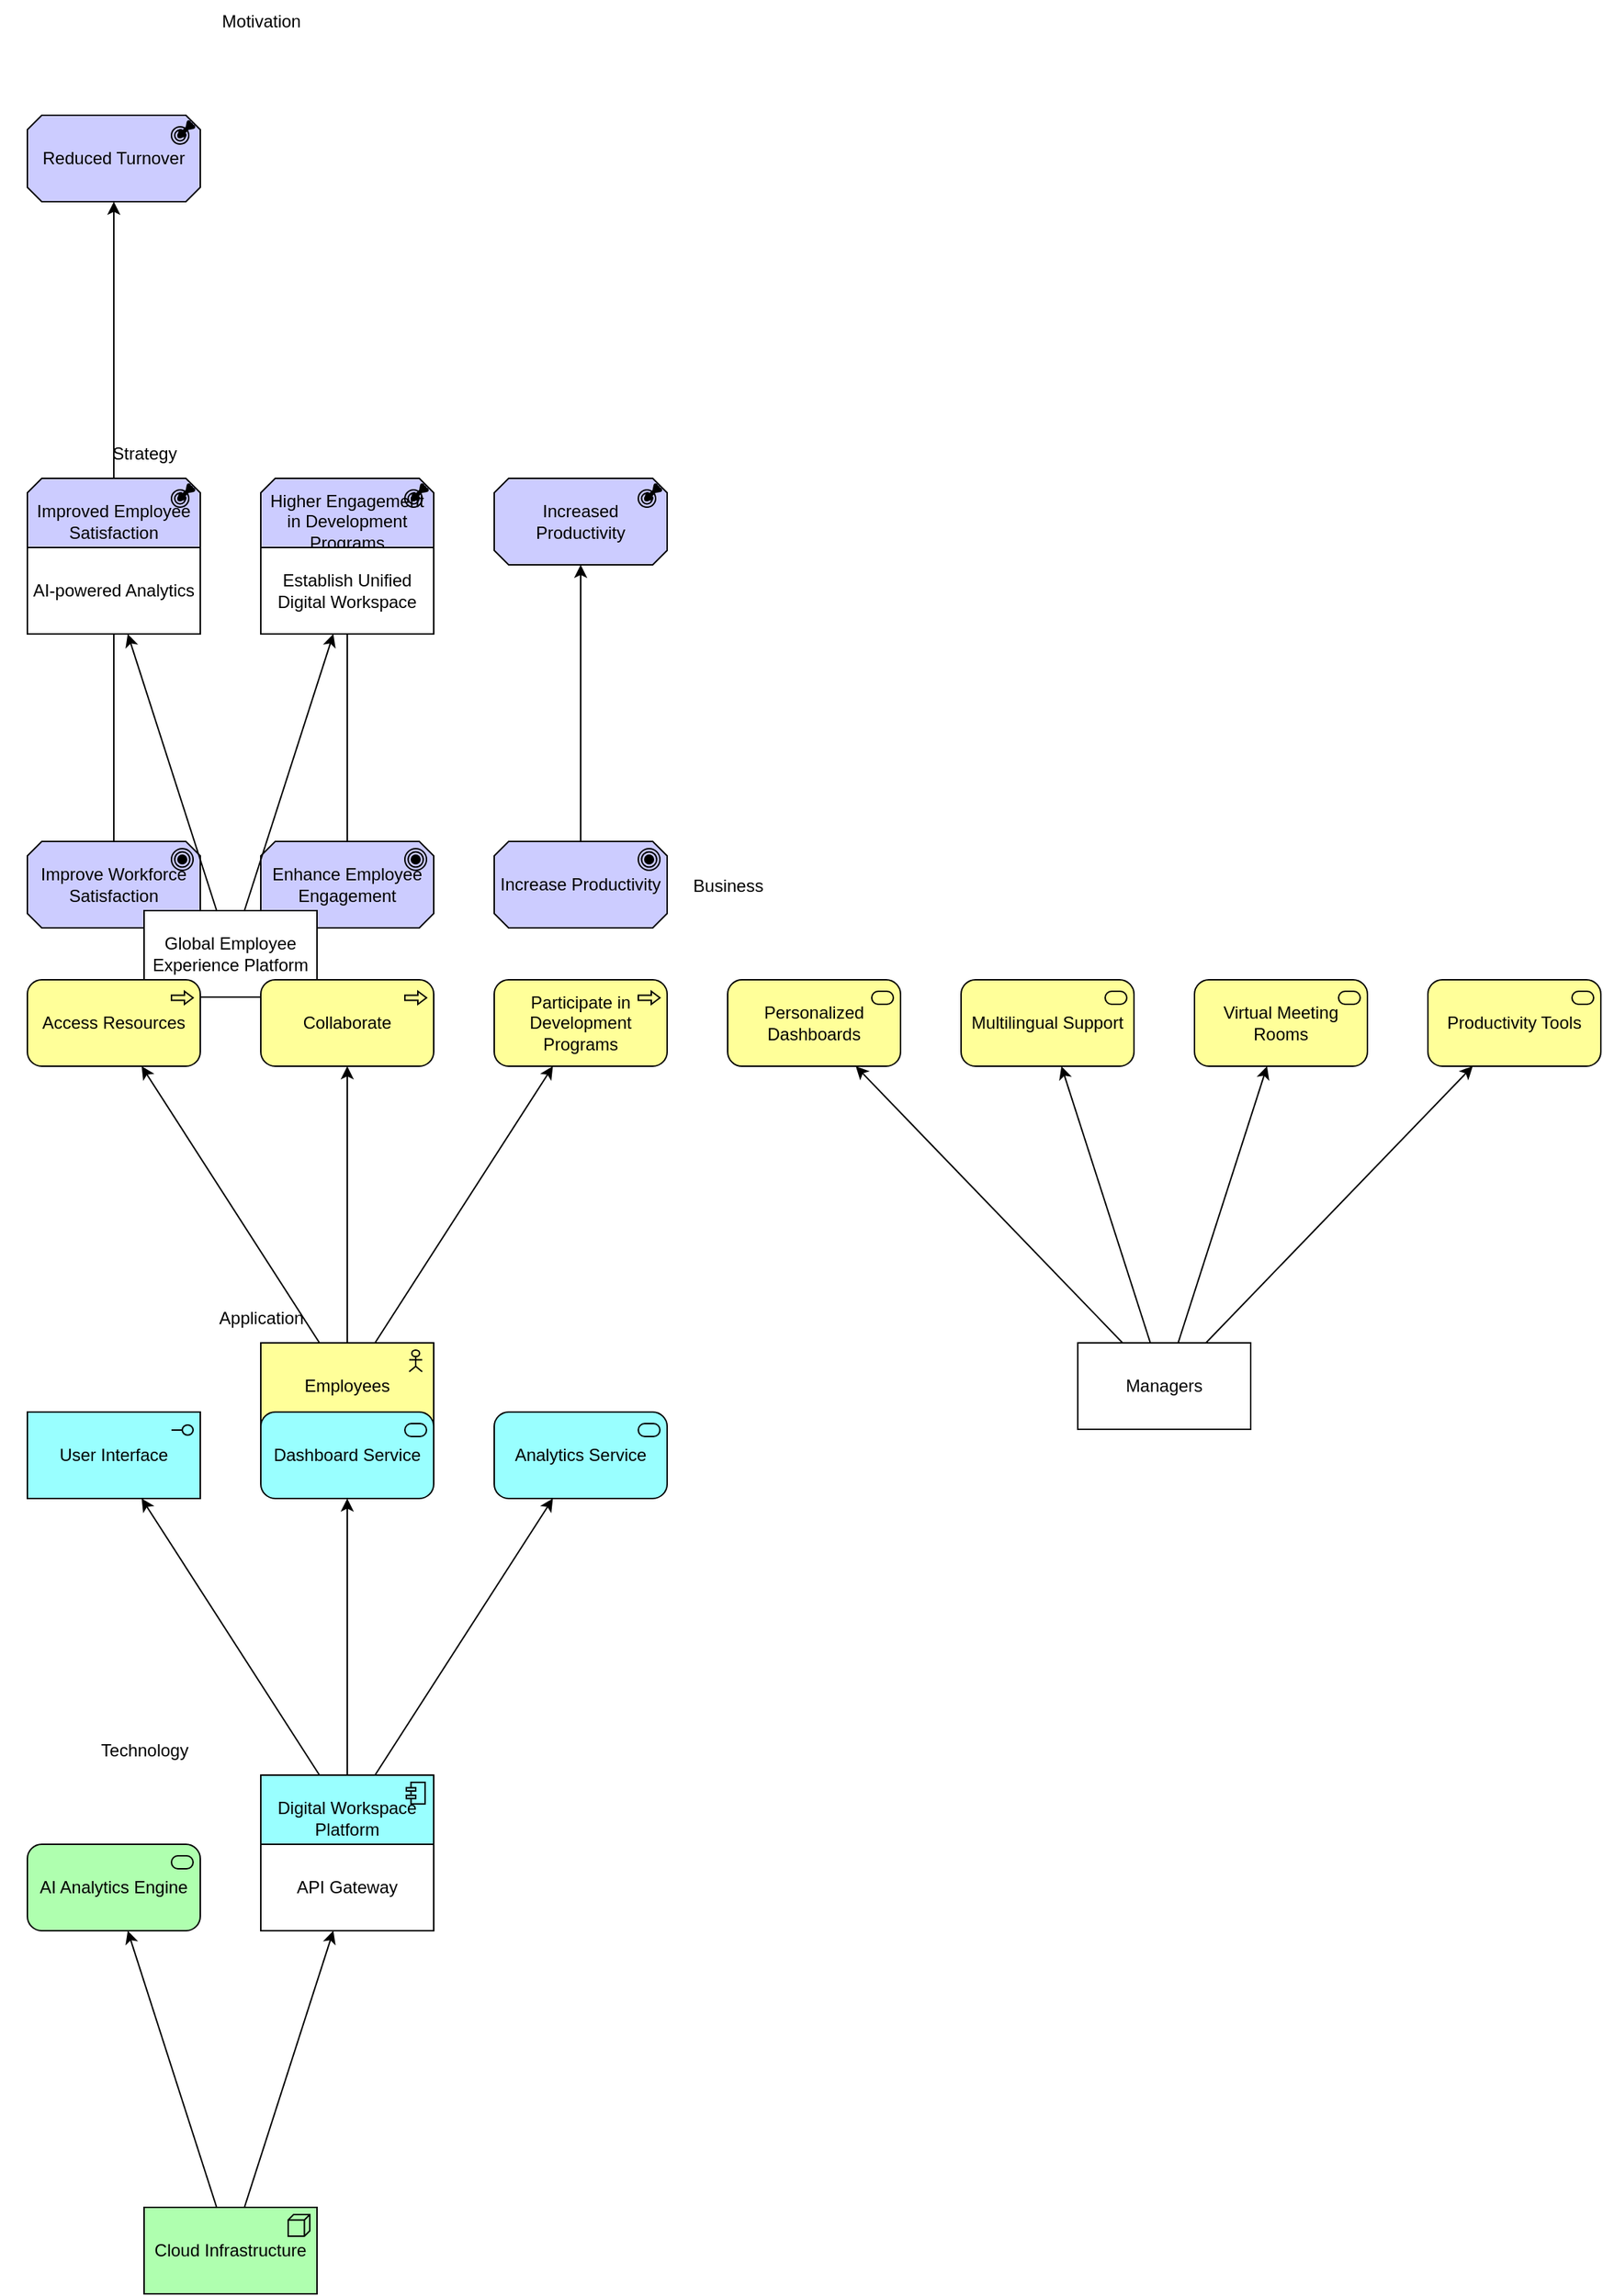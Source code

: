 <?xml version='1.0' encoding='UTF-8'?>
<mxfile version="1.0" encoding="UTF-8"><diagram name="ArchiMate Model" id="archimate_diagram"><mxGraphModel dx="1050" dy="522" grid="1" gridSize="10"><root><mxCell id="0" /><mxCell id="1" parent="0" /><mxCell id="label_Motivation" value="Motivation" style="text;html=1;align=center;verticalAlign=middle;resizable=0;points=[];" vertex="1" parent="1"><mxGeometry x="189.0" y="38.0" width="200" height="30" as="geometry" /></mxCell><mxCell id="elem_m1" value="Improve Workforce Satisfaction" style="html=1;outlineConnect=0;whiteSpace=wrap;fillColor=#CCCCFF;shape=mxgraph.archimate3.application;appType=goal;archiType=oct;" vertex="1" parent="1"><mxGeometry x="127.0" y="622.0" width="120" height="60" as="geometry" /></mxCell><mxCell id="elem_m2" value="Enhance Employee Engagement" style="html=1;outlineConnect=0;whiteSpace=wrap;fillColor=#CCCCFF;shape=mxgraph.archimate3.application;appType=goal;archiType=oct;" vertex="1" parent="1"><mxGeometry x="289.0" y="622.0" width="120" height="60" as="geometry" /></mxCell><mxCell id="elem_m3" value="Increase Productivity" style="html=1;outlineConnect=0;whiteSpace=wrap;fillColor=#CCCCFF;shape=mxgraph.archimate3.application;appType=goal;archiType=oct;" vertex="1" parent="1"><mxGeometry x="451.0" y="622.0" width="120" height="60" as="geometry" /></mxCell><mxCell id="elem_m4" value="Reduced Turnover" style="html=1;outlineConnect=0;whiteSpace=wrap;fillColor=#CCCCFF;shape=mxgraph.archimate3.application;appType=outcome;archiType=oct;" vertex="1" parent="1"><mxGeometry x="127.0" y="118.0" width="120" height="60" as="geometry" /></mxCell><mxCell id="elem_m5" value="Higher Engagement in Development Programs" style="html=1;outlineConnect=0;whiteSpace=wrap;fillColor=#CCCCFF;shape=mxgraph.archimate3.application;appType=outcome;archiType=oct;" vertex="1" parent="1"><mxGeometry x="289.0" y="370.0" width="120" height="60" as="geometry" /></mxCell><mxCell id="elem_m6" value="Improved Employee Satisfaction" style="html=1;outlineConnect=0;whiteSpace=wrap;fillColor=#CCCCFF;shape=mxgraph.archimate3.application;appType=outcome;archiType=oct;" vertex="1" parent="1"><mxGeometry x="127.0" y="370.0" width="120" height="60" as="geometry" /></mxCell><mxCell id="elem_m7" value="Increased Productivity" style="html=1;outlineConnect=0;whiteSpace=wrap;fillColor=#CCCCFF;shape=mxgraph.archimate3.application;appType=outcome;archiType=oct;" vertex="1" parent="1"><mxGeometry x="451.0" y="370.0" width="120" height="60" as="geometry" /></mxCell><mxCell id="conn_elem_m1_elem_m6" style="html=1;shape=mxgraph.archimate3.relationship;archiType=influence;" edge="1" source="elem_m1" target="elem_m6" parent="1"><mxGeometry relative="1" as="geometry" /></mxCell><mxCell id="conn_elem_m2_elem_m5" style="html=1;shape=mxgraph.archimate3.relationship;archiType=influence;" edge="1" source="elem_m2" target="elem_m5" parent="1"><mxGeometry relative="1" as="geometry" /></mxCell><mxCell id="conn_elem_m3_elem_m7" style="html=1;shape=mxgraph.archimate3.relationship;archiType=influence;" edge="1" source="elem_m3" target="elem_m7" parent="1"><mxGeometry relative="1" as="geometry" /></mxCell><mxCell id="conn_elem_m6_elem_m4" style="html=1;shape=mxgraph.archimate3.relationship;archiType=influence;" edge="1" source="elem_m6" target="elem_m4" parent="1"><mxGeometry relative="1" as="geometry" /></mxCell><mxCell id="label_Strategy" value="Strategy" style="text;html=1;align=center;verticalAlign=middle;resizable=0;points=[];" vertex="1" parent="1"><mxGeometry x="108.0" y="338.0" width="200" height="30" as="geometry" /></mxCell><mxCell id="elem_s1" value="Global Employee Experience Platform" style="html=1;outlineConnect=0;whiteSpace=wrap;fillColor=#FFFFFF;shape=mxgraph.archimate3.rectangle;" vertex="1" parent="1"><mxGeometry x="208.0" y="670.0" width="120" height="60" as="geometry" /></mxCell><mxCell id="elem_s2" value="AI-powered Analytics" style="html=1;outlineConnect=0;whiteSpace=wrap;fillColor=#FFFFFF;shape=mxgraph.archimate3.rectangle;" vertex="1" parent="1"><mxGeometry x="127.0" y="418.0" width="120" height="60" as="geometry" /></mxCell><mxCell id="elem_s3" value="Establish Unified Digital Workspace" style="html=1;outlineConnect=0;whiteSpace=wrap;fillColor=#FFFFFF;shape=mxgraph.archimate3.rectangle;" vertex="1" parent="1"><mxGeometry x="289.0" y="418.0" width="120" height="60" as="geometry" /></mxCell><mxCell id="conn_elem_s1_elem_s3" style="html=1;shape=mxgraph.archimate3.relationship;archiType=assignment;" edge="1" source="elem_s1" target="elem_s3" parent="1"><mxGeometry relative="1" as="geometry" /></mxCell><mxCell id="conn_elem_s1_elem_s2" style="html=1;shape=mxgraph.archimate3.relationship;archiType=association;" edge="1" source="elem_s1" target="elem_s2" parent="1"><mxGeometry relative="1" as="geometry" /></mxCell><mxCell id="label_Business" value="Business" style="text;html=1;align=center;verticalAlign=middle;resizable=0;points=[];" vertex="1" parent="1"><mxGeometry x="513.0" y="638.0" width="200" height="30" as="geometry" /></mxCell><mxCell id="elem_b1" value="Employees" style="html=1;outlineConnect=0;whiteSpace=wrap;fillColor=#ffff99;shape=mxgraph.archimate3.application;appType=actor;archiType=square;" vertex="1" parent="1"><mxGeometry x="289.0" y="970.0" width="120" height="60" as="geometry" /></mxCell><mxCell id="elem_b2" value="Managers" style="html=1;outlineConnect=0;whiteSpace=wrap;fillColor=#FFFFFF;shape=mxgraph.archimate3.rectangle;" vertex="1" parent="1"><mxGeometry x="856.0" y="970.0" width="120" height="60" as="geometry" /></mxCell><mxCell id="elem_b3" value="Access Resources" style="html=1;outlineConnect=0;whiteSpace=wrap;fillColor=#ffff99;shape=mxgraph.archimate3.application;appType=proc;archiType=rounded;" vertex="1" parent="1"><mxGeometry x="127.0" y="718.0" width="120" height="60" as="geometry" /></mxCell><mxCell id="elem_b4" value="Collaborate" style="html=1;outlineConnect=0;whiteSpace=wrap;fillColor=#ffff99;shape=mxgraph.archimate3.application;appType=proc;archiType=rounded;" vertex="1" parent="1"><mxGeometry x="289.0" y="718.0" width="120" height="60" as="geometry" /></mxCell><mxCell id="elem_b5" value="Participate in Development Programs" style="html=1;outlineConnect=0;whiteSpace=wrap;fillColor=#ffff99;shape=mxgraph.archimate3.application;appType=proc;archiType=rounded;" vertex="1" parent="1"><mxGeometry x="451.0" y="718.0" width="120" height="60" as="geometry" /></mxCell><mxCell id="elem_b6" value="Personalized Dashboards" style="html=1;outlineConnect=0;whiteSpace=wrap;fillColor=#ffff99;shape=mxgraph.archimate3.application;appType=serv;archiType=rounded;" vertex="1" parent="1"><mxGeometry x="613.0" y="718.0" width="120" height="60" as="geometry" /></mxCell><mxCell id="elem_b7" value="Multilingual Support" style="html=1;outlineConnect=0;whiteSpace=wrap;fillColor=#ffff99;shape=mxgraph.archimate3.application;appType=serv;archiType=rounded;" vertex="1" parent="1"><mxGeometry x="775.0" y="718.0" width="120" height="60" as="geometry" /></mxCell><mxCell id="elem_b8" value="Virtual Meeting Rooms" style="html=1;outlineConnect=0;whiteSpace=wrap;fillColor=#ffff99;shape=mxgraph.archimate3.application;appType=serv;archiType=rounded;" vertex="1" parent="1"><mxGeometry x="937.0" y="718.0" width="120" height="60" as="geometry" /></mxCell><mxCell id="elem_b9" value="Productivity Tools" style="html=1;outlineConnect=0;whiteSpace=wrap;fillColor=#ffff99;shape=mxgraph.archimate3.application;appType=serv;archiType=rounded;" vertex="1" parent="1"><mxGeometry x="1099.0" y="718.0" width="120" height="60" as="geometry" /></mxCell><mxCell id="conn_elem_b1_elem_b3" style="html=1;shape=mxgraph.archimate3.relationship;archiType=assignment;" edge="1" source="elem_b1" target="elem_b3" parent="1"><mxGeometry relative="1" as="geometry" /></mxCell><mxCell id="conn_elem_b1_elem_b4" style="html=1;shape=mxgraph.archimate3.relationship;archiType=assignment;" edge="1" source="elem_b1" target="elem_b4" parent="1"><mxGeometry relative="1" as="geometry" /></mxCell><mxCell id="conn_elem_b1_elem_b5" style="html=1;shape=mxgraph.archimate3.relationship;archiType=assignment;" edge="1" source="elem_b1" target="elem_b5" parent="1"><mxGeometry relative="1" as="geometry" /></mxCell><mxCell id="conn_elem_b2_elem_b6" style="html=1;shape=mxgraph.archimate3.relationship;archiType=serving;" edge="1" source="elem_b2" target="elem_b6" parent="1"><mxGeometry relative="1" as="geometry" /></mxCell><mxCell id="conn_elem_b2_elem_b7" style="html=1;shape=mxgraph.archimate3.relationship;archiType=serving;" edge="1" source="elem_b2" target="elem_b7" parent="1"><mxGeometry relative="1" as="geometry" /></mxCell><mxCell id="conn_elem_b2_elem_b8" style="html=1;shape=mxgraph.archimate3.relationship;archiType=serving;" edge="1" source="elem_b2" target="elem_b8" parent="1"><mxGeometry relative="1" as="geometry" /></mxCell><mxCell id="conn_elem_b2_elem_b9" style="html=1;shape=mxgraph.archimate3.relationship;archiType=serving;" edge="1" source="elem_b2" target="elem_b9" parent="1"><mxGeometry relative="1" as="geometry" /></mxCell><mxCell id="label_Application" value="Application" style="text;html=1;align=center;verticalAlign=middle;resizable=0;points=[];" vertex="1" parent="1"><mxGeometry x="189.0" y="938.0" width="200" height="30" as="geometry" /></mxCell><mxCell id="elem_a1" value="Digital Workspace Platform" style="html=1;outlineConnect=0;whiteSpace=wrap;fillColor=#99ffff;shape=mxgraph.archimate3.application;appType=comp;archiType=square;" vertex="1" parent="1"><mxGeometry x="289.0" y="1270.0" width="120" height="60" as="geometry" /></mxCell><mxCell id="elem_a2" value="User Interface" style="html=1;outlineConnect=0;whiteSpace=wrap;fillColor=#99ffff;shape=mxgraph.archimate3.application;appType=interface;archiType=square;" vertex="1" parent="1"><mxGeometry x="127.0" y="1018.0" width="120" height="60" as="geometry" /></mxCell><mxCell id="elem_a3" value="Dashboard Service" style="html=1;outlineConnect=0;whiteSpace=wrap;fillColor=#99ffff;shape=mxgraph.archimate3.application;appType=serv;archiType=rounded;" vertex="1" parent="1"><mxGeometry x="289.0" y="1018.0" width="120" height="60" as="geometry" /></mxCell><mxCell id="elem_a4" value="Analytics Service" style="html=1;outlineConnect=0;whiteSpace=wrap;fillColor=#99ffff;shape=mxgraph.archimate3.application;appType=serv;archiType=rounded;" vertex="1" parent="1"><mxGeometry x="451.0" y="1018.0" width="120" height="60" as="geometry" /></mxCell><mxCell id="conn_elem_a1_elem_a2" style="html=1;shape=mxgraph.archimate3.relationship;archiType=association;" edge="1" source="elem_a1" target="elem_a2" parent="1"><mxGeometry relative="1" as="geometry" /></mxCell><mxCell id="conn_elem_a1_elem_a3" style="html=1;shape=mxgraph.archimate3.relationship;archiType=association;" edge="1" source="elem_a1" target="elem_a3" parent="1"><mxGeometry relative="1" as="geometry" /></mxCell><mxCell id="conn_elem_a1_elem_a4" style="html=1;shape=mxgraph.archimate3.relationship;archiType=association;" edge="1" source="elem_a1" target="elem_a4" parent="1"><mxGeometry relative="1" as="geometry" /></mxCell><mxCell id="label_Technology" value="Technology" style="text;html=1;align=center;verticalAlign=middle;resizable=0;points=[];" vertex="1" parent="1"><mxGeometry x="108.0" y="1238.0" width="200" height="30" as="geometry" /></mxCell><mxCell id="elem_t1" value="Cloud Infrastructure" style="html=1;outlineConnect=0;whiteSpace=wrap;fillColor=#AFFFAF;shape=mxgraph.archimate3.application;appType=node;archiType=square;" vertex="1" parent="1"><mxGeometry x="208.0" y="1570.0" width="120" height="60" as="geometry" /></mxCell><mxCell id="elem_t2" value="AI Analytics Engine" style="html=1;outlineConnect=0;whiteSpace=wrap;fillColor=#AFFFAF;shape=mxgraph.archimate3.application;appType=serv;archiType=rounded;" vertex="1" parent="1"><mxGeometry x="127.0" y="1318.0" width="120" height="60" as="geometry" /></mxCell><mxCell id="elem_t3" value="API Gateway" style="html=1;outlineConnect=0;whiteSpace=wrap;fillColor=#FFFFFF;shape=mxgraph.archimate3.rectangle;" vertex="1" parent="1"><mxGeometry x="289.0" y="1318.0" width="120" height="60" as="geometry" /></mxCell><mxCell id="conn_elem_t1_elem_t2" style="html=1;shape=mxgraph.archimate3.relationship;archiType=serving;" edge="1" source="elem_t1" target="elem_t2" parent="1"><mxGeometry relative="1" as="geometry" /></mxCell><mxCell id="conn_elem_t1_elem_t3" style="html=1;shape=mxgraph.archimate3.relationship;archiType=serving;" edge="1" source="elem_t1" target="elem_t3" parent="1"><mxGeometry relative="1" as="geometry" /></mxCell></root></mxGraphModel></diagram></mxfile>